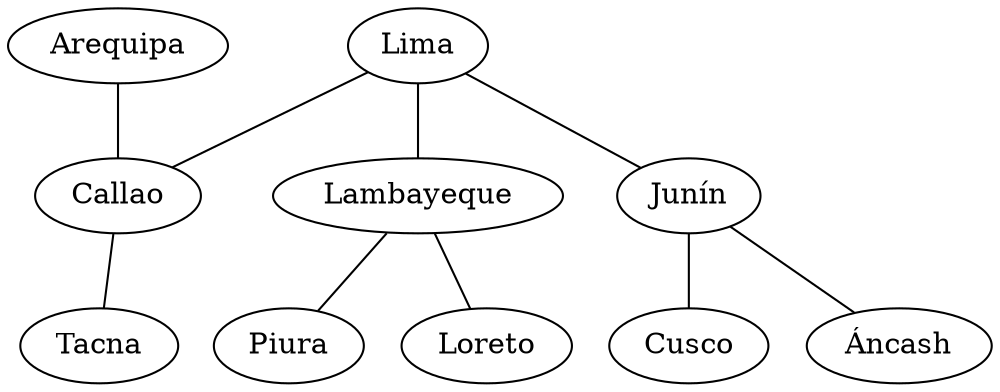 strict graph A { 
Lima
Lima--Callao
Lima--Callao
Lima--Lambayeque
Lima--Junín
Arequipa
Arequipa--Callao
Callao
Callao--Lima
Callao--Arequipa
Callao--Lima
Callao--Tacna
Tacna
Tacna--Callao
Lambayeque
Lambayeque--Lima
Lambayeque--Piura
Lambayeque--Loreto
Piura
Piura--Lambayeque
Junín
Junín--Lima
Junín--Cusco
Junín--Áncash
Cusco
Cusco--Junín
Loreto
Loreto--Lambayeque
Áncash
Áncash--Junín
}
